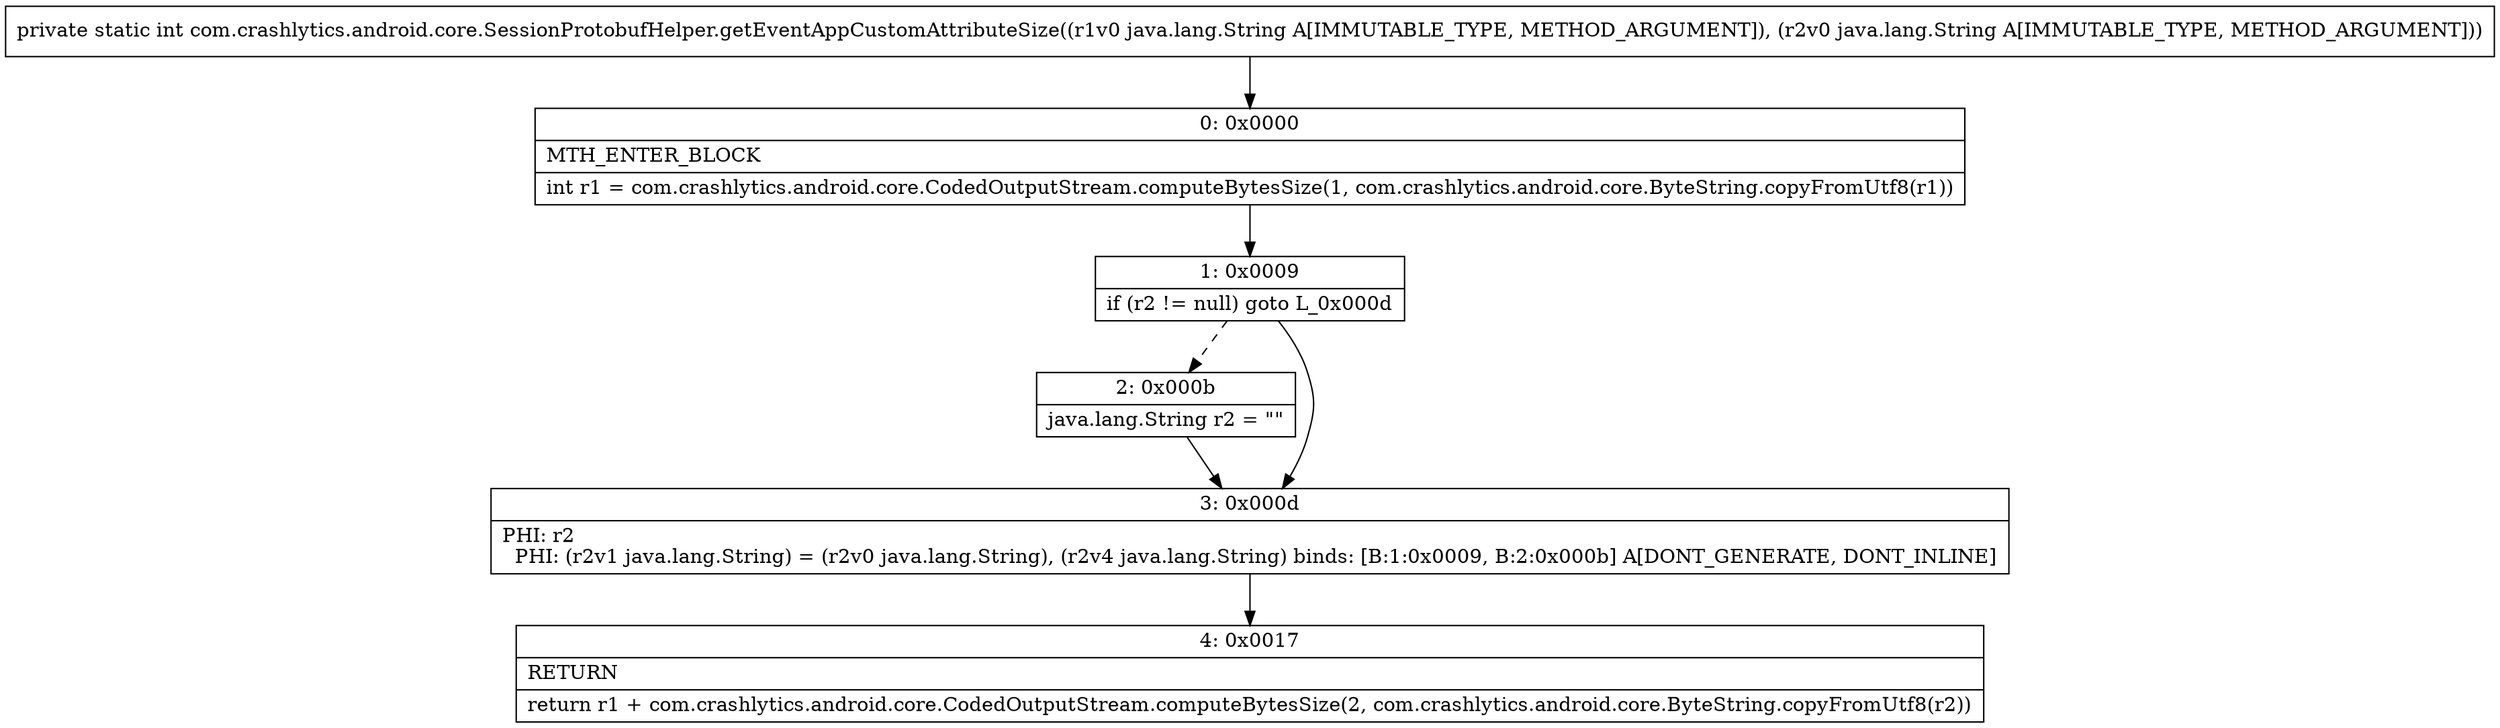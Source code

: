 digraph "CFG forcom.crashlytics.android.core.SessionProtobufHelper.getEventAppCustomAttributeSize(Ljava\/lang\/String;Ljava\/lang\/String;)I" {
Node_0 [shape=record,label="{0\:\ 0x0000|MTH_ENTER_BLOCK\l|int r1 = com.crashlytics.android.core.CodedOutputStream.computeBytesSize(1, com.crashlytics.android.core.ByteString.copyFromUtf8(r1))\l}"];
Node_1 [shape=record,label="{1\:\ 0x0009|if (r2 != null) goto L_0x000d\l}"];
Node_2 [shape=record,label="{2\:\ 0x000b|java.lang.String r2 = \"\"\l}"];
Node_3 [shape=record,label="{3\:\ 0x000d|PHI: r2 \l  PHI: (r2v1 java.lang.String) = (r2v0 java.lang.String), (r2v4 java.lang.String) binds: [B:1:0x0009, B:2:0x000b] A[DONT_GENERATE, DONT_INLINE]\l}"];
Node_4 [shape=record,label="{4\:\ 0x0017|RETURN\l|return r1 + com.crashlytics.android.core.CodedOutputStream.computeBytesSize(2, com.crashlytics.android.core.ByteString.copyFromUtf8(r2))\l}"];
MethodNode[shape=record,label="{private static int com.crashlytics.android.core.SessionProtobufHelper.getEventAppCustomAttributeSize((r1v0 java.lang.String A[IMMUTABLE_TYPE, METHOD_ARGUMENT]), (r2v0 java.lang.String A[IMMUTABLE_TYPE, METHOD_ARGUMENT])) }"];
MethodNode -> Node_0;
Node_0 -> Node_1;
Node_1 -> Node_2[style=dashed];
Node_1 -> Node_3;
Node_2 -> Node_3;
Node_3 -> Node_4;
}

